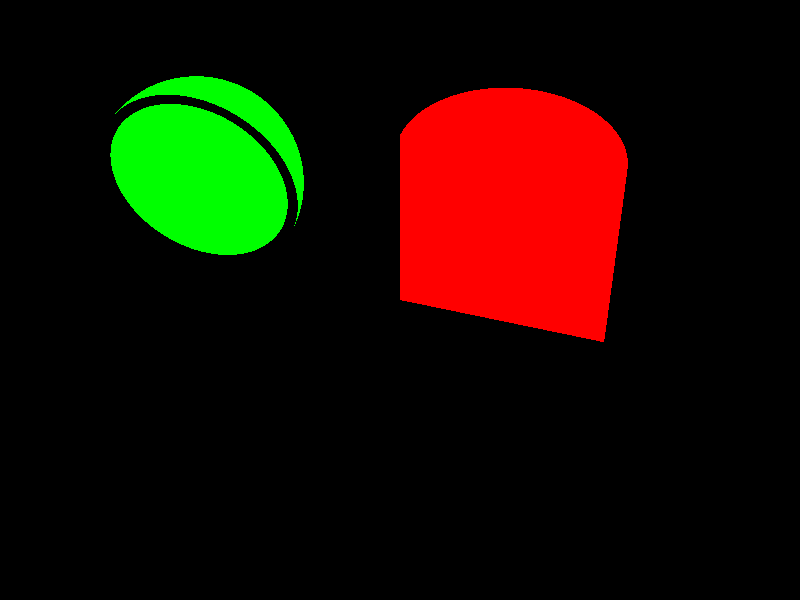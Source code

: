 #include "colors.inc"

camera {
  location <10, 10, 5>
  look_at <0, 0, 2>
  angle 30
}

#declare demicylindre = object
{
	difference
	{
		cylinder{ <0,0,3> <0,2,3> 1 }
		box{ <0,-1,2> <1,3,4> }
		pigment {color < 1 , 0 , 0 > } 
	}
}

#declare demicercle = object
{
	difference
	{
		difference
		{
			sphere{ <0,1,0> 1 }
			sphere{ <0,1,0> 0.9 }	
			pigment {color < 0 , 1 , 0 > } 
		}
		box{ <0,-1,-1> <1,3,1> }
	}
}

demicercle
demicylindre

light_source{ <1000, 1000, -1000> White }
